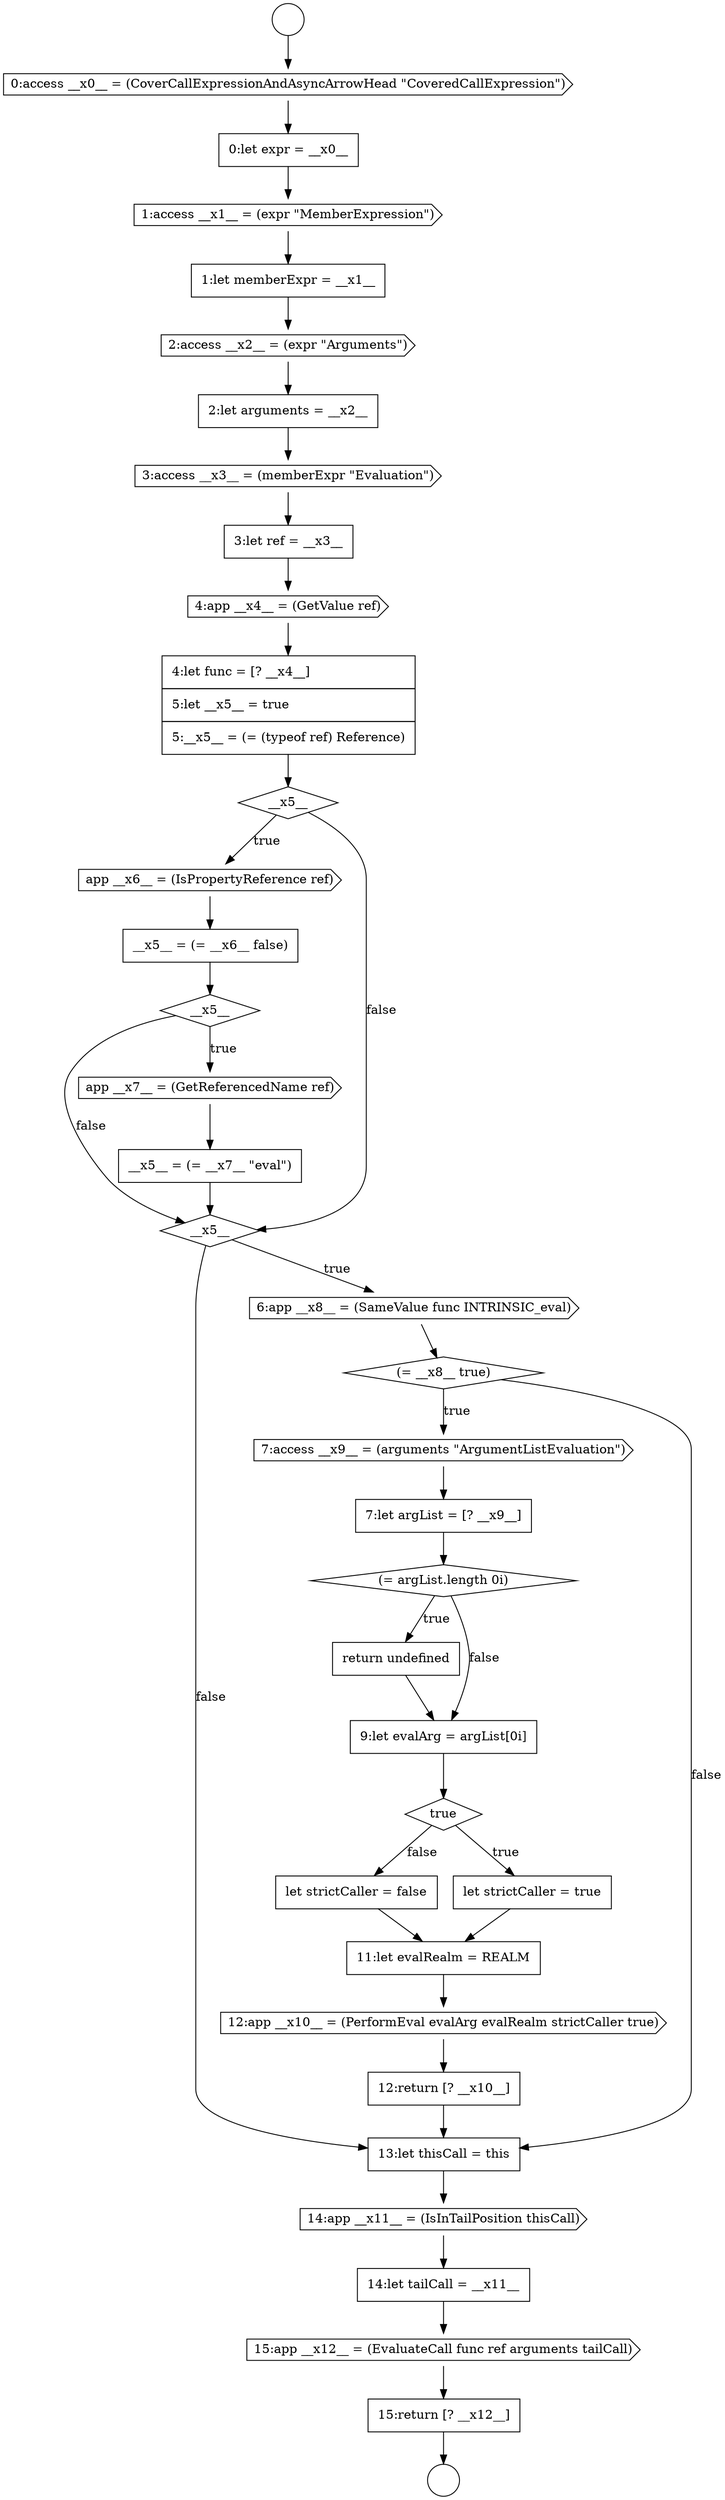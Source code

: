 digraph {
  node0 [shape=circle label=" " color="black" fillcolor="white" style=filled]
  node5 [shape=none, margin=0, label=<<font color="black">
    <table border="0" cellborder="1" cellspacing="0" cellpadding="10">
      <tr><td align="left">1:let memberExpr = __x1__</td></tr>
    </table>
  </font>> color="black" fillcolor="white" style=filled]
  node10 [shape=cds, label=<<font color="black">4:app __x4__ = (GetValue ref)</font>> color="black" fillcolor="white" style=filled]
  node14 [shape=none, margin=0, label=<<font color="black">
    <table border="0" cellborder="1" cellspacing="0" cellpadding="10">
      <tr><td align="left">__x5__ = (= __x6__ false)</td></tr>
    </table>
  </font>> color="black" fillcolor="white" style=filled]
  node1 [shape=circle label=" " color="black" fillcolor="white" style=filled]
  node6 [shape=cds, label=<<font color="black">2:access __x2__ = (expr &quot;Arguments&quot;)</font>> color="black" fillcolor="white" style=filled]
  node9 [shape=none, margin=0, label=<<font color="black">
    <table border="0" cellborder="1" cellspacing="0" cellpadding="10">
      <tr><td align="left">3:let ref = __x3__</td></tr>
    </table>
  </font>> color="black" fillcolor="white" style=filled]
  node13 [shape=cds, label=<<font color="black">app __x6__ = (IsPropertyReference ref)</font>> color="black" fillcolor="white" style=filled]
  node2 [shape=cds, label=<<font color="black">0:access __x0__ = (CoverCallExpressionAndAsyncArrowHead &quot;CoveredCallExpression&quot;)</font>> color="black" fillcolor="white" style=filled]
  node12 [shape=diamond, label=<<font color="black">__x5__</font>> color="black" fillcolor="white" style=filled]
  node7 [shape=none, margin=0, label=<<font color="black">
    <table border="0" cellborder="1" cellspacing="0" cellpadding="10">
      <tr><td align="left">2:let arguments = __x2__</td></tr>
    </table>
  </font>> color="black" fillcolor="white" style=filled]
  node18 [shape=diamond, label=<<font color="black">__x5__</font>> color="black" fillcolor="white" style=filled]
  node11 [shape=none, margin=0, label=<<font color="black">
    <table border="0" cellborder="1" cellspacing="0" cellpadding="10">
      <tr><td align="left">4:let func = [? __x4__]</td></tr>
      <tr><td align="left">5:let __x5__ = true</td></tr>
      <tr><td align="left">5:__x5__ = (= (typeof ref) Reference)</td></tr>
    </table>
  </font>> color="black" fillcolor="white" style=filled]
  node8 [shape=cds, label=<<font color="black">3:access __x3__ = (memberExpr &quot;Evaluation&quot;)</font>> color="black" fillcolor="white" style=filled]
  node4 [shape=cds, label=<<font color="black">1:access __x1__ = (expr &quot;MemberExpression&quot;)</font>> color="black" fillcolor="white" style=filled]
  node15 [shape=diamond, label=<<font color="black">__x5__</font>> color="black" fillcolor="white" style=filled]
  node24 [shape=none, margin=0, label=<<font color="black">
    <table border="0" cellborder="1" cellspacing="0" cellpadding="10">
      <tr><td align="left">return undefined</td></tr>
    </table>
  </font>> color="black" fillcolor="white" style=filled]
  node25 [shape=none, margin=0, label=<<font color="black">
    <table border="0" cellborder="1" cellspacing="0" cellpadding="10">
      <tr><td align="left">9:let evalArg = argList[0i]</td></tr>
    </table>
  </font>> color="black" fillcolor="white" style=filled]
  node20 [shape=diamond, label=<<font color="black">(= __x8__ true)</font>> color="black" fillcolor="white" style=filled]
  node29 [shape=none, margin=0, label=<<font color="black">
    <table border="0" cellborder="1" cellspacing="0" cellpadding="10">
      <tr><td align="left">11:let evalRealm = REALM</td></tr>
    </table>
  </font>> color="black" fillcolor="white" style=filled]
  node28 [shape=none, margin=0, label=<<font color="black">
    <table border="0" cellborder="1" cellspacing="0" cellpadding="10">
      <tr><td align="left">let strictCaller = false</td></tr>
    </table>
  </font>> color="black" fillcolor="white" style=filled]
  node21 [shape=cds, label=<<font color="black">7:access __x9__ = (arguments &quot;ArgumentListEvaluation&quot;)</font>> color="black" fillcolor="white" style=filled]
  node33 [shape=cds, label=<<font color="black">14:app __x11__ = (IsInTailPosition thisCall)</font>> color="black" fillcolor="white" style=filled]
  node17 [shape=none, margin=0, label=<<font color="black">
    <table border="0" cellborder="1" cellspacing="0" cellpadding="10">
      <tr><td align="left">__x5__ = (= __x7__ &quot;eval&quot;)</td></tr>
    </table>
  </font>> color="black" fillcolor="white" style=filled]
  node32 [shape=none, margin=0, label=<<font color="black">
    <table border="0" cellborder="1" cellspacing="0" cellpadding="10">
      <tr><td align="left">13:let thisCall = this</td></tr>
    </table>
  </font>> color="black" fillcolor="white" style=filled]
  node34 [shape=none, margin=0, label=<<font color="black">
    <table border="0" cellborder="1" cellspacing="0" cellpadding="10">
      <tr><td align="left">14:let tailCall = __x11__</td></tr>
    </table>
  </font>> color="black" fillcolor="white" style=filled]
  node22 [shape=none, margin=0, label=<<font color="black">
    <table border="0" cellborder="1" cellspacing="0" cellpadding="10">
      <tr><td align="left">7:let argList = [? __x9__]</td></tr>
    </table>
  </font>> color="black" fillcolor="white" style=filled]
  node27 [shape=none, margin=0, label=<<font color="black">
    <table border="0" cellborder="1" cellspacing="0" cellpadding="10">
      <tr><td align="left">let strictCaller = true</td></tr>
    </table>
  </font>> color="black" fillcolor="white" style=filled]
  node3 [shape=none, margin=0, label=<<font color="black">
    <table border="0" cellborder="1" cellspacing="0" cellpadding="10">
      <tr><td align="left">0:let expr = __x0__</td></tr>
    </table>
  </font>> color="black" fillcolor="white" style=filled]
  node35 [shape=cds, label=<<font color="black">15:app __x12__ = (EvaluateCall func ref arguments tailCall)</font>> color="black" fillcolor="white" style=filled]
  node16 [shape=cds, label=<<font color="black">app __x7__ = (GetReferencedName ref)</font>> color="black" fillcolor="white" style=filled]
  node31 [shape=none, margin=0, label=<<font color="black">
    <table border="0" cellborder="1" cellspacing="0" cellpadding="10">
      <tr><td align="left">12:return [? __x10__]</td></tr>
    </table>
  </font>> color="black" fillcolor="white" style=filled]
  node26 [shape=diamond, label=<<font color="black">true</font>> color="black" fillcolor="white" style=filled]
  node23 [shape=diamond, label=<<font color="black">(= argList.length 0i)</font>> color="black" fillcolor="white" style=filled]
  node36 [shape=none, margin=0, label=<<font color="black">
    <table border="0" cellborder="1" cellspacing="0" cellpadding="10">
      <tr><td align="left">15:return [? __x12__]</td></tr>
    </table>
  </font>> color="black" fillcolor="white" style=filled]
  node30 [shape=cds, label=<<font color="black">12:app __x10__ = (PerformEval evalArg evalRealm strictCaller true)</font>> color="black" fillcolor="white" style=filled]
  node19 [shape=cds, label=<<font color="black">6:app __x8__ = (SameValue func INTRINSIC_eval)</font>> color="black" fillcolor="white" style=filled]
  node26 -> node27 [label=<<font color="black">true</font>> color="black"]
  node26 -> node28 [label=<<font color="black">false</font>> color="black"]
  node2 -> node3 [ color="black"]
  node0 -> node2 [ color="black"]
  node30 -> node31 [ color="black"]
  node10 -> node11 [ color="black"]
  node4 -> node5 [ color="black"]
  node23 -> node24 [label=<<font color="black">true</font>> color="black"]
  node23 -> node25 [label=<<font color="black">false</font>> color="black"]
  node16 -> node17 [ color="black"]
  node18 -> node19 [label=<<font color="black">true</font>> color="black"]
  node18 -> node32 [label=<<font color="black">false</font>> color="black"]
  node33 -> node34 [ color="black"]
  node5 -> node6 [ color="black"]
  node3 -> node4 [ color="black"]
  node28 -> node29 [ color="black"]
  node29 -> node30 [ color="black"]
  node36 -> node1 [ color="black"]
  node7 -> node8 [ color="black"]
  node34 -> node35 [ color="black"]
  node11 -> node12 [ color="black"]
  node27 -> node29 [ color="black"]
  node19 -> node20 [ color="black"]
  node13 -> node14 [ color="black"]
  node35 -> node36 [ color="black"]
  node22 -> node23 [ color="black"]
  node6 -> node7 [ color="black"]
  node20 -> node21 [label=<<font color="black">true</font>> color="black"]
  node20 -> node32 [label=<<font color="black">false</font>> color="black"]
  node9 -> node10 [ color="black"]
  node14 -> node15 [ color="black"]
  node31 -> node32 [ color="black"]
  node25 -> node26 [ color="black"]
  node12 -> node13 [label=<<font color="black">true</font>> color="black"]
  node12 -> node18 [label=<<font color="black">false</font>> color="black"]
  node8 -> node9 [ color="black"]
  node21 -> node22 [ color="black"]
  node24 -> node25 [ color="black"]
  node15 -> node16 [label=<<font color="black">true</font>> color="black"]
  node15 -> node18 [label=<<font color="black">false</font>> color="black"]
  node32 -> node33 [ color="black"]
  node17 -> node18 [ color="black"]
}
